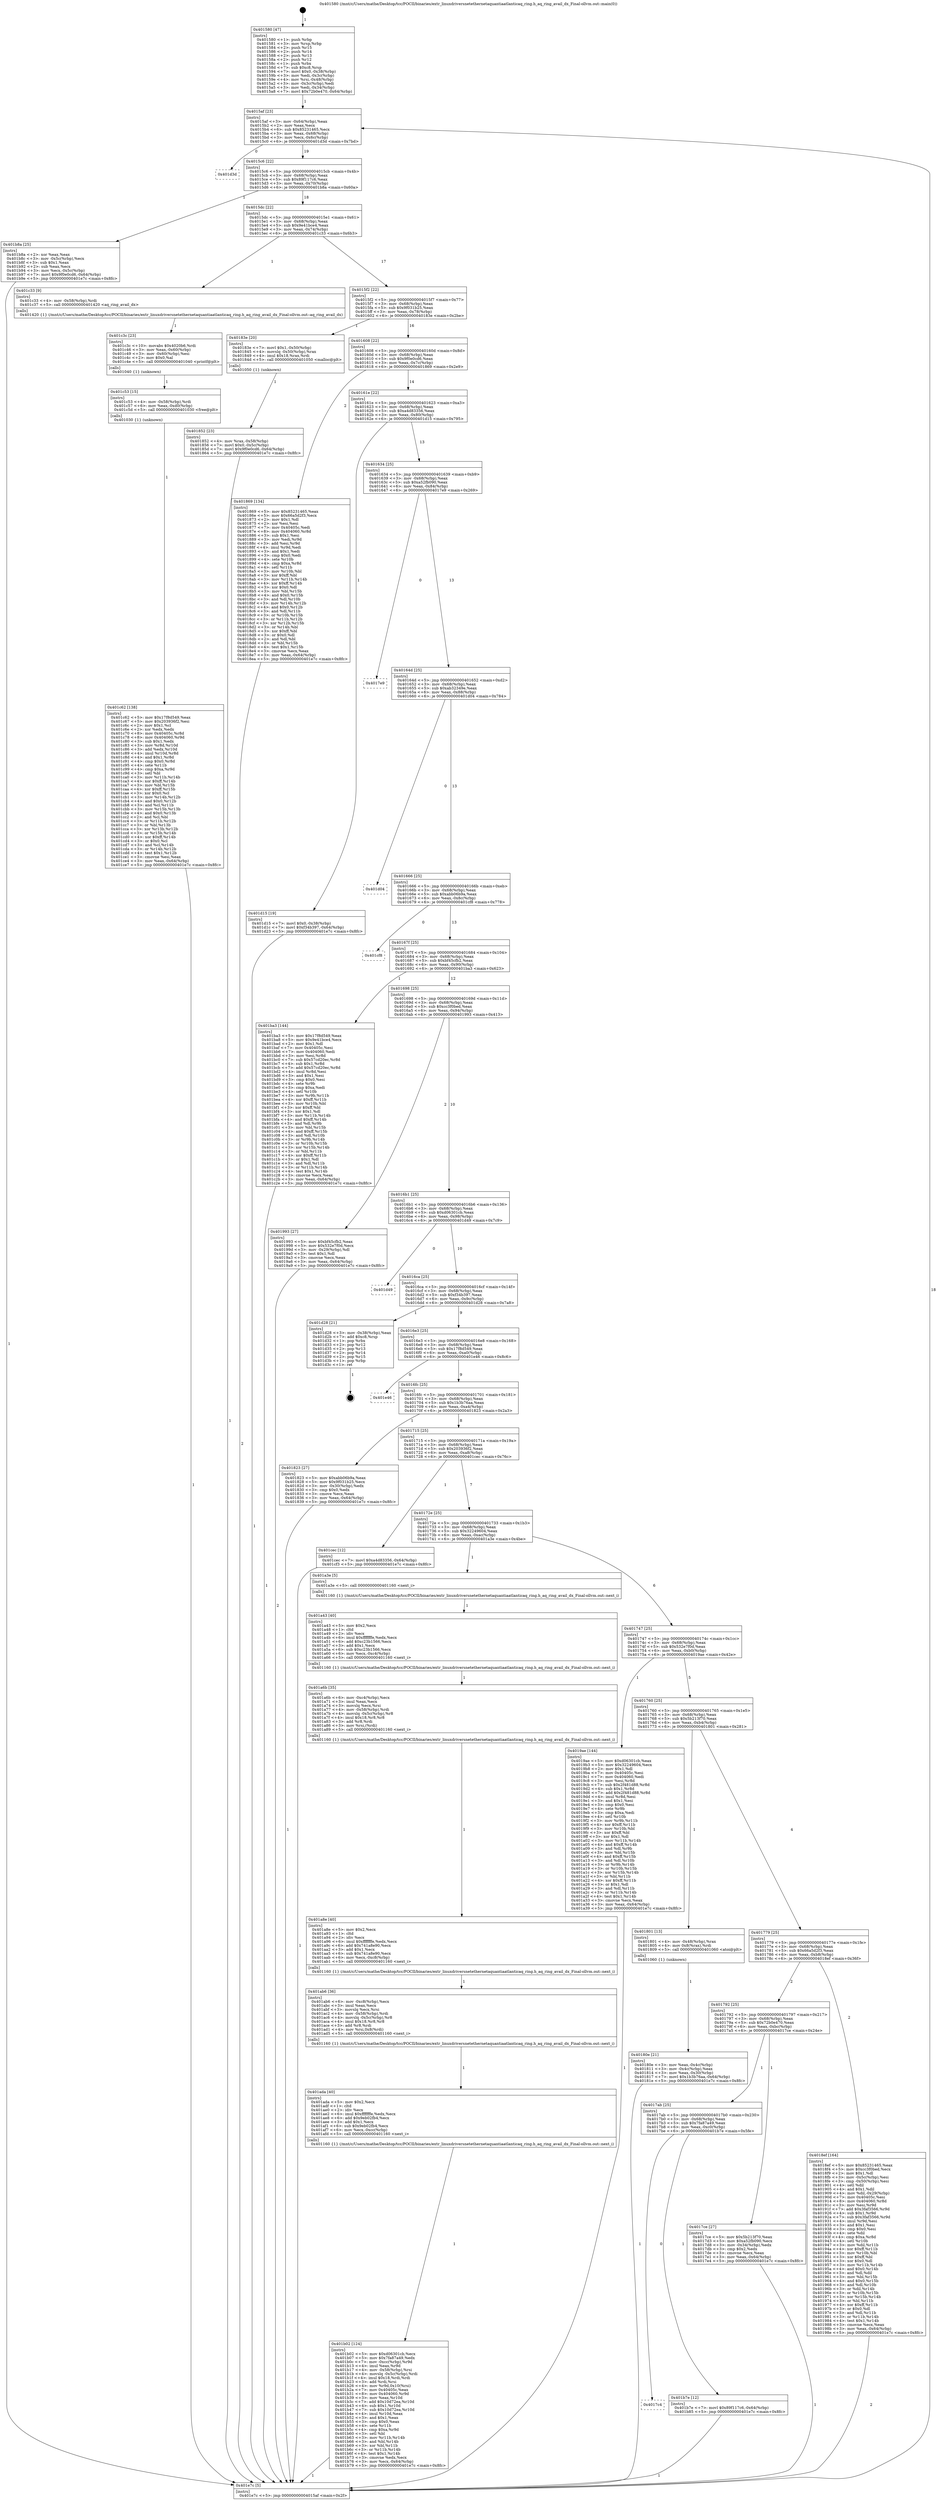 digraph "0x401580" {
  label = "0x401580 (/mnt/c/Users/mathe/Desktop/tcc/POCII/binaries/extr_linuxdriversnetethernetaquantiaatlanticaq_ring.h_aq_ring_avail_dx_Final-ollvm.out::main(0))"
  labelloc = "t"
  node[shape=record]

  Entry [label="",width=0.3,height=0.3,shape=circle,fillcolor=black,style=filled]
  "0x4015af" [label="{
     0x4015af [23]\l
     | [instrs]\l
     &nbsp;&nbsp;0x4015af \<+3\>: mov -0x64(%rbp),%eax\l
     &nbsp;&nbsp;0x4015b2 \<+2\>: mov %eax,%ecx\l
     &nbsp;&nbsp;0x4015b4 \<+6\>: sub $0x85231465,%ecx\l
     &nbsp;&nbsp;0x4015ba \<+3\>: mov %eax,-0x68(%rbp)\l
     &nbsp;&nbsp;0x4015bd \<+3\>: mov %ecx,-0x6c(%rbp)\l
     &nbsp;&nbsp;0x4015c0 \<+6\>: je 0000000000401d3d \<main+0x7bd\>\l
  }"]
  "0x401d3d" [label="{
     0x401d3d\l
  }", style=dashed]
  "0x4015c6" [label="{
     0x4015c6 [22]\l
     | [instrs]\l
     &nbsp;&nbsp;0x4015c6 \<+5\>: jmp 00000000004015cb \<main+0x4b\>\l
     &nbsp;&nbsp;0x4015cb \<+3\>: mov -0x68(%rbp),%eax\l
     &nbsp;&nbsp;0x4015ce \<+5\>: sub $0x89f117c6,%eax\l
     &nbsp;&nbsp;0x4015d3 \<+3\>: mov %eax,-0x70(%rbp)\l
     &nbsp;&nbsp;0x4015d6 \<+6\>: je 0000000000401b8a \<main+0x60a\>\l
  }"]
  Exit [label="",width=0.3,height=0.3,shape=circle,fillcolor=black,style=filled,peripheries=2]
  "0x401b8a" [label="{
     0x401b8a [25]\l
     | [instrs]\l
     &nbsp;&nbsp;0x401b8a \<+2\>: xor %eax,%eax\l
     &nbsp;&nbsp;0x401b8c \<+3\>: mov -0x5c(%rbp),%ecx\l
     &nbsp;&nbsp;0x401b8f \<+3\>: sub $0x1,%eax\l
     &nbsp;&nbsp;0x401b92 \<+2\>: sub %eax,%ecx\l
     &nbsp;&nbsp;0x401b94 \<+3\>: mov %ecx,-0x5c(%rbp)\l
     &nbsp;&nbsp;0x401b97 \<+7\>: movl $0x9f0e0cd6,-0x64(%rbp)\l
     &nbsp;&nbsp;0x401b9e \<+5\>: jmp 0000000000401e7c \<main+0x8fc\>\l
  }"]
  "0x4015dc" [label="{
     0x4015dc [22]\l
     | [instrs]\l
     &nbsp;&nbsp;0x4015dc \<+5\>: jmp 00000000004015e1 \<main+0x61\>\l
     &nbsp;&nbsp;0x4015e1 \<+3\>: mov -0x68(%rbp),%eax\l
     &nbsp;&nbsp;0x4015e4 \<+5\>: sub $0x9e41bce4,%eax\l
     &nbsp;&nbsp;0x4015e9 \<+3\>: mov %eax,-0x74(%rbp)\l
     &nbsp;&nbsp;0x4015ec \<+6\>: je 0000000000401c33 \<main+0x6b3\>\l
  }"]
  "0x401c62" [label="{
     0x401c62 [138]\l
     | [instrs]\l
     &nbsp;&nbsp;0x401c62 \<+5\>: mov $0x17f8d549,%eax\l
     &nbsp;&nbsp;0x401c67 \<+5\>: mov $0x203936f2,%esi\l
     &nbsp;&nbsp;0x401c6c \<+2\>: mov $0x1,%cl\l
     &nbsp;&nbsp;0x401c6e \<+2\>: xor %edx,%edx\l
     &nbsp;&nbsp;0x401c70 \<+8\>: mov 0x40405c,%r8d\l
     &nbsp;&nbsp;0x401c78 \<+8\>: mov 0x404060,%r9d\l
     &nbsp;&nbsp;0x401c80 \<+3\>: sub $0x1,%edx\l
     &nbsp;&nbsp;0x401c83 \<+3\>: mov %r8d,%r10d\l
     &nbsp;&nbsp;0x401c86 \<+3\>: add %edx,%r10d\l
     &nbsp;&nbsp;0x401c89 \<+4\>: imul %r10d,%r8d\l
     &nbsp;&nbsp;0x401c8d \<+4\>: and $0x1,%r8d\l
     &nbsp;&nbsp;0x401c91 \<+4\>: cmp $0x0,%r8d\l
     &nbsp;&nbsp;0x401c95 \<+4\>: sete %r11b\l
     &nbsp;&nbsp;0x401c99 \<+4\>: cmp $0xa,%r9d\l
     &nbsp;&nbsp;0x401c9d \<+3\>: setl %bl\l
     &nbsp;&nbsp;0x401ca0 \<+3\>: mov %r11b,%r14b\l
     &nbsp;&nbsp;0x401ca3 \<+4\>: xor $0xff,%r14b\l
     &nbsp;&nbsp;0x401ca7 \<+3\>: mov %bl,%r15b\l
     &nbsp;&nbsp;0x401caa \<+4\>: xor $0xff,%r15b\l
     &nbsp;&nbsp;0x401cae \<+3\>: xor $0x0,%cl\l
     &nbsp;&nbsp;0x401cb1 \<+3\>: mov %r14b,%r12b\l
     &nbsp;&nbsp;0x401cb4 \<+4\>: and $0x0,%r12b\l
     &nbsp;&nbsp;0x401cb8 \<+3\>: and %cl,%r11b\l
     &nbsp;&nbsp;0x401cbb \<+3\>: mov %r15b,%r13b\l
     &nbsp;&nbsp;0x401cbe \<+4\>: and $0x0,%r13b\l
     &nbsp;&nbsp;0x401cc2 \<+2\>: and %cl,%bl\l
     &nbsp;&nbsp;0x401cc4 \<+3\>: or %r11b,%r12b\l
     &nbsp;&nbsp;0x401cc7 \<+3\>: or %bl,%r13b\l
     &nbsp;&nbsp;0x401cca \<+3\>: xor %r13b,%r12b\l
     &nbsp;&nbsp;0x401ccd \<+3\>: or %r15b,%r14b\l
     &nbsp;&nbsp;0x401cd0 \<+4\>: xor $0xff,%r14b\l
     &nbsp;&nbsp;0x401cd4 \<+3\>: or $0x0,%cl\l
     &nbsp;&nbsp;0x401cd7 \<+3\>: and %cl,%r14b\l
     &nbsp;&nbsp;0x401cda \<+3\>: or %r14b,%r12b\l
     &nbsp;&nbsp;0x401cdd \<+4\>: test $0x1,%r12b\l
     &nbsp;&nbsp;0x401ce1 \<+3\>: cmovne %esi,%eax\l
     &nbsp;&nbsp;0x401ce4 \<+3\>: mov %eax,-0x64(%rbp)\l
     &nbsp;&nbsp;0x401ce7 \<+5\>: jmp 0000000000401e7c \<main+0x8fc\>\l
  }"]
  "0x401c33" [label="{
     0x401c33 [9]\l
     | [instrs]\l
     &nbsp;&nbsp;0x401c33 \<+4\>: mov -0x58(%rbp),%rdi\l
     &nbsp;&nbsp;0x401c37 \<+5\>: call 0000000000401420 \<aq_ring_avail_dx\>\l
     | [calls]\l
     &nbsp;&nbsp;0x401420 \{1\} (/mnt/c/Users/mathe/Desktop/tcc/POCII/binaries/extr_linuxdriversnetethernetaquantiaatlanticaq_ring.h_aq_ring_avail_dx_Final-ollvm.out::aq_ring_avail_dx)\l
  }"]
  "0x4015f2" [label="{
     0x4015f2 [22]\l
     | [instrs]\l
     &nbsp;&nbsp;0x4015f2 \<+5\>: jmp 00000000004015f7 \<main+0x77\>\l
     &nbsp;&nbsp;0x4015f7 \<+3\>: mov -0x68(%rbp),%eax\l
     &nbsp;&nbsp;0x4015fa \<+5\>: sub $0x9f031b25,%eax\l
     &nbsp;&nbsp;0x4015ff \<+3\>: mov %eax,-0x78(%rbp)\l
     &nbsp;&nbsp;0x401602 \<+6\>: je 000000000040183e \<main+0x2be\>\l
  }"]
  "0x401c53" [label="{
     0x401c53 [15]\l
     | [instrs]\l
     &nbsp;&nbsp;0x401c53 \<+4\>: mov -0x58(%rbp),%rdi\l
     &nbsp;&nbsp;0x401c57 \<+6\>: mov %eax,-0xd0(%rbp)\l
     &nbsp;&nbsp;0x401c5d \<+5\>: call 0000000000401030 \<free@plt\>\l
     | [calls]\l
     &nbsp;&nbsp;0x401030 \{1\} (unknown)\l
  }"]
  "0x40183e" [label="{
     0x40183e [20]\l
     | [instrs]\l
     &nbsp;&nbsp;0x40183e \<+7\>: movl $0x1,-0x50(%rbp)\l
     &nbsp;&nbsp;0x401845 \<+4\>: movslq -0x50(%rbp),%rax\l
     &nbsp;&nbsp;0x401849 \<+4\>: imul $0x18,%rax,%rdi\l
     &nbsp;&nbsp;0x40184d \<+5\>: call 0000000000401050 \<malloc@plt\>\l
     | [calls]\l
     &nbsp;&nbsp;0x401050 \{1\} (unknown)\l
  }"]
  "0x401608" [label="{
     0x401608 [22]\l
     | [instrs]\l
     &nbsp;&nbsp;0x401608 \<+5\>: jmp 000000000040160d \<main+0x8d\>\l
     &nbsp;&nbsp;0x40160d \<+3\>: mov -0x68(%rbp),%eax\l
     &nbsp;&nbsp;0x401610 \<+5\>: sub $0x9f0e0cd6,%eax\l
     &nbsp;&nbsp;0x401615 \<+3\>: mov %eax,-0x7c(%rbp)\l
     &nbsp;&nbsp;0x401618 \<+6\>: je 0000000000401869 \<main+0x2e9\>\l
  }"]
  "0x401c3c" [label="{
     0x401c3c [23]\l
     | [instrs]\l
     &nbsp;&nbsp;0x401c3c \<+10\>: movabs $0x4020b6,%rdi\l
     &nbsp;&nbsp;0x401c46 \<+3\>: mov %eax,-0x60(%rbp)\l
     &nbsp;&nbsp;0x401c49 \<+3\>: mov -0x60(%rbp),%esi\l
     &nbsp;&nbsp;0x401c4c \<+2\>: mov $0x0,%al\l
     &nbsp;&nbsp;0x401c4e \<+5\>: call 0000000000401040 \<printf@plt\>\l
     | [calls]\l
     &nbsp;&nbsp;0x401040 \{1\} (unknown)\l
  }"]
  "0x401869" [label="{
     0x401869 [134]\l
     | [instrs]\l
     &nbsp;&nbsp;0x401869 \<+5\>: mov $0x85231465,%eax\l
     &nbsp;&nbsp;0x40186e \<+5\>: mov $0x66a5d2f3,%ecx\l
     &nbsp;&nbsp;0x401873 \<+2\>: mov $0x1,%dl\l
     &nbsp;&nbsp;0x401875 \<+2\>: xor %esi,%esi\l
     &nbsp;&nbsp;0x401877 \<+7\>: mov 0x40405c,%edi\l
     &nbsp;&nbsp;0x40187e \<+8\>: mov 0x404060,%r8d\l
     &nbsp;&nbsp;0x401886 \<+3\>: sub $0x1,%esi\l
     &nbsp;&nbsp;0x401889 \<+3\>: mov %edi,%r9d\l
     &nbsp;&nbsp;0x40188c \<+3\>: add %esi,%r9d\l
     &nbsp;&nbsp;0x40188f \<+4\>: imul %r9d,%edi\l
     &nbsp;&nbsp;0x401893 \<+3\>: and $0x1,%edi\l
     &nbsp;&nbsp;0x401896 \<+3\>: cmp $0x0,%edi\l
     &nbsp;&nbsp;0x401899 \<+4\>: sete %r10b\l
     &nbsp;&nbsp;0x40189d \<+4\>: cmp $0xa,%r8d\l
     &nbsp;&nbsp;0x4018a1 \<+4\>: setl %r11b\l
     &nbsp;&nbsp;0x4018a5 \<+3\>: mov %r10b,%bl\l
     &nbsp;&nbsp;0x4018a8 \<+3\>: xor $0xff,%bl\l
     &nbsp;&nbsp;0x4018ab \<+3\>: mov %r11b,%r14b\l
     &nbsp;&nbsp;0x4018ae \<+4\>: xor $0xff,%r14b\l
     &nbsp;&nbsp;0x4018b2 \<+3\>: xor $0x0,%dl\l
     &nbsp;&nbsp;0x4018b5 \<+3\>: mov %bl,%r15b\l
     &nbsp;&nbsp;0x4018b8 \<+4\>: and $0x0,%r15b\l
     &nbsp;&nbsp;0x4018bc \<+3\>: and %dl,%r10b\l
     &nbsp;&nbsp;0x4018bf \<+3\>: mov %r14b,%r12b\l
     &nbsp;&nbsp;0x4018c2 \<+4\>: and $0x0,%r12b\l
     &nbsp;&nbsp;0x4018c6 \<+3\>: and %dl,%r11b\l
     &nbsp;&nbsp;0x4018c9 \<+3\>: or %r10b,%r15b\l
     &nbsp;&nbsp;0x4018cc \<+3\>: or %r11b,%r12b\l
     &nbsp;&nbsp;0x4018cf \<+3\>: xor %r12b,%r15b\l
     &nbsp;&nbsp;0x4018d2 \<+3\>: or %r14b,%bl\l
     &nbsp;&nbsp;0x4018d5 \<+3\>: xor $0xff,%bl\l
     &nbsp;&nbsp;0x4018d8 \<+3\>: or $0x0,%dl\l
     &nbsp;&nbsp;0x4018db \<+2\>: and %dl,%bl\l
     &nbsp;&nbsp;0x4018dd \<+3\>: or %bl,%r15b\l
     &nbsp;&nbsp;0x4018e0 \<+4\>: test $0x1,%r15b\l
     &nbsp;&nbsp;0x4018e4 \<+3\>: cmovne %ecx,%eax\l
     &nbsp;&nbsp;0x4018e7 \<+3\>: mov %eax,-0x64(%rbp)\l
     &nbsp;&nbsp;0x4018ea \<+5\>: jmp 0000000000401e7c \<main+0x8fc\>\l
  }"]
  "0x40161e" [label="{
     0x40161e [22]\l
     | [instrs]\l
     &nbsp;&nbsp;0x40161e \<+5\>: jmp 0000000000401623 \<main+0xa3\>\l
     &nbsp;&nbsp;0x401623 \<+3\>: mov -0x68(%rbp),%eax\l
     &nbsp;&nbsp;0x401626 \<+5\>: sub $0xa4d83356,%eax\l
     &nbsp;&nbsp;0x40162b \<+3\>: mov %eax,-0x80(%rbp)\l
     &nbsp;&nbsp;0x40162e \<+6\>: je 0000000000401d15 \<main+0x795\>\l
  }"]
  "0x4017c4" [label="{
     0x4017c4\l
  }", style=dashed]
  "0x401d15" [label="{
     0x401d15 [19]\l
     | [instrs]\l
     &nbsp;&nbsp;0x401d15 \<+7\>: movl $0x0,-0x38(%rbp)\l
     &nbsp;&nbsp;0x401d1c \<+7\>: movl $0xf34b397,-0x64(%rbp)\l
     &nbsp;&nbsp;0x401d23 \<+5\>: jmp 0000000000401e7c \<main+0x8fc\>\l
  }"]
  "0x401634" [label="{
     0x401634 [25]\l
     | [instrs]\l
     &nbsp;&nbsp;0x401634 \<+5\>: jmp 0000000000401639 \<main+0xb9\>\l
     &nbsp;&nbsp;0x401639 \<+3\>: mov -0x68(%rbp),%eax\l
     &nbsp;&nbsp;0x40163c \<+5\>: sub $0xa52fb090,%eax\l
     &nbsp;&nbsp;0x401641 \<+6\>: mov %eax,-0x84(%rbp)\l
     &nbsp;&nbsp;0x401647 \<+6\>: je 00000000004017e9 \<main+0x269\>\l
  }"]
  "0x401b7e" [label="{
     0x401b7e [12]\l
     | [instrs]\l
     &nbsp;&nbsp;0x401b7e \<+7\>: movl $0x89f117c6,-0x64(%rbp)\l
     &nbsp;&nbsp;0x401b85 \<+5\>: jmp 0000000000401e7c \<main+0x8fc\>\l
  }"]
  "0x4017e9" [label="{
     0x4017e9\l
  }", style=dashed]
  "0x40164d" [label="{
     0x40164d [25]\l
     | [instrs]\l
     &nbsp;&nbsp;0x40164d \<+5\>: jmp 0000000000401652 \<main+0xd2\>\l
     &nbsp;&nbsp;0x401652 \<+3\>: mov -0x68(%rbp),%eax\l
     &nbsp;&nbsp;0x401655 \<+5\>: sub $0xab32349e,%eax\l
     &nbsp;&nbsp;0x40165a \<+6\>: mov %eax,-0x88(%rbp)\l
     &nbsp;&nbsp;0x401660 \<+6\>: je 0000000000401d04 \<main+0x784\>\l
  }"]
  "0x401b02" [label="{
     0x401b02 [124]\l
     | [instrs]\l
     &nbsp;&nbsp;0x401b02 \<+5\>: mov $0xd06301cb,%ecx\l
     &nbsp;&nbsp;0x401b07 \<+5\>: mov $0x7fa87a49,%edx\l
     &nbsp;&nbsp;0x401b0c \<+7\>: mov -0xcc(%rbp),%r9d\l
     &nbsp;&nbsp;0x401b13 \<+4\>: imul %eax,%r9d\l
     &nbsp;&nbsp;0x401b17 \<+4\>: mov -0x58(%rbp),%rsi\l
     &nbsp;&nbsp;0x401b1b \<+4\>: movslq -0x5c(%rbp),%rdi\l
     &nbsp;&nbsp;0x401b1f \<+4\>: imul $0x18,%rdi,%rdi\l
     &nbsp;&nbsp;0x401b23 \<+3\>: add %rdi,%rsi\l
     &nbsp;&nbsp;0x401b26 \<+4\>: mov %r9d,0x10(%rsi)\l
     &nbsp;&nbsp;0x401b2a \<+7\>: mov 0x40405c,%eax\l
     &nbsp;&nbsp;0x401b31 \<+8\>: mov 0x404060,%r9d\l
     &nbsp;&nbsp;0x401b39 \<+3\>: mov %eax,%r10d\l
     &nbsp;&nbsp;0x401b3c \<+7\>: add $0x10d72ea,%r10d\l
     &nbsp;&nbsp;0x401b43 \<+4\>: sub $0x1,%r10d\l
     &nbsp;&nbsp;0x401b47 \<+7\>: sub $0x10d72ea,%r10d\l
     &nbsp;&nbsp;0x401b4e \<+4\>: imul %r10d,%eax\l
     &nbsp;&nbsp;0x401b52 \<+3\>: and $0x1,%eax\l
     &nbsp;&nbsp;0x401b55 \<+3\>: cmp $0x0,%eax\l
     &nbsp;&nbsp;0x401b58 \<+4\>: sete %r11b\l
     &nbsp;&nbsp;0x401b5c \<+4\>: cmp $0xa,%r9d\l
     &nbsp;&nbsp;0x401b60 \<+3\>: setl %bl\l
     &nbsp;&nbsp;0x401b63 \<+3\>: mov %r11b,%r14b\l
     &nbsp;&nbsp;0x401b66 \<+3\>: and %bl,%r14b\l
     &nbsp;&nbsp;0x401b69 \<+3\>: xor %bl,%r11b\l
     &nbsp;&nbsp;0x401b6c \<+3\>: or %r11b,%r14b\l
     &nbsp;&nbsp;0x401b6f \<+4\>: test $0x1,%r14b\l
     &nbsp;&nbsp;0x401b73 \<+3\>: cmovne %edx,%ecx\l
     &nbsp;&nbsp;0x401b76 \<+3\>: mov %ecx,-0x64(%rbp)\l
     &nbsp;&nbsp;0x401b79 \<+5\>: jmp 0000000000401e7c \<main+0x8fc\>\l
  }"]
  "0x401d04" [label="{
     0x401d04\l
  }", style=dashed]
  "0x401666" [label="{
     0x401666 [25]\l
     | [instrs]\l
     &nbsp;&nbsp;0x401666 \<+5\>: jmp 000000000040166b \<main+0xeb\>\l
     &nbsp;&nbsp;0x40166b \<+3\>: mov -0x68(%rbp),%eax\l
     &nbsp;&nbsp;0x40166e \<+5\>: sub $0xabb06b9a,%eax\l
     &nbsp;&nbsp;0x401673 \<+6\>: mov %eax,-0x8c(%rbp)\l
     &nbsp;&nbsp;0x401679 \<+6\>: je 0000000000401cf8 \<main+0x778\>\l
  }"]
  "0x401ada" [label="{
     0x401ada [40]\l
     | [instrs]\l
     &nbsp;&nbsp;0x401ada \<+5\>: mov $0x2,%ecx\l
     &nbsp;&nbsp;0x401adf \<+1\>: cltd\l
     &nbsp;&nbsp;0x401ae0 \<+2\>: idiv %ecx\l
     &nbsp;&nbsp;0x401ae2 \<+6\>: imul $0xfffffffe,%edx,%ecx\l
     &nbsp;&nbsp;0x401ae8 \<+6\>: add $0x9eb02fb4,%ecx\l
     &nbsp;&nbsp;0x401aee \<+3\>: add $0x1,%ecx\l
     &nbsp;&nbsp;0x401af1 \<+6\>: sub $0x9eb02fb4,%ecx\l
     &nbsp;&nbsp;0x401af7 \<+6\>: mov %ecx,-0xcc(%rbp)\l
     &nbsp;&nbsp;0x401afd \<+5\>: call 0000000000401160 \<next_i\>\l
     | [calls]\l
     &nbsp;&nbsp;0x401160 \{1\} (/mnt/c/Users/mathe/Desktop/tcc/POCII/binaries/extr_linuxdriversnetethernetaquantiaatlanticaq_ring.h_aq_ring_avail_dx_Final-ollvm.out::next_i)\l
  }"]
  "0x401cf8" [label="{
     0x401cf8\l
  }", style=dashed]
  "0x40167f" [label="{
     0x40167f [25]\l
     | [instrs]\l
     &nbsp;&nbsp;0x40167f \<+5\>: jmp 0000000000401684 \<main+0x104\>\l
     &nbsp;&nbsp;0x401684 \<+3\>: mov -0x68(%rbp),%eax\l
     &nbsp;&nbsp;0x401687 \<+5\>: sub $0xbf45cfb2,%eax\l
     &nbsp;&nbsp;0x40168c \<+6\>: mov %eax,-0x90(%rbp)\l
     &nbsp;&nbsp;0x401692 \<+6\>: je 0000000000401ba3 \<main+0x623\>\l
  }"]
  "0x401ab6" [label="{
     0x401ab6 [36]\l
     | [instrs]\l
     &nbsp;&nbsp;0x401ab6 \<+6\>: mov -0xc8(%rbp),%ecx\l
     &nbsp;&nbsp;0x401abc \<+3\>: imul %eax,%ecx\l
     &nbsp;&nbsp;0x401abf \<+3\>: movslq %ecx,%rsi\l
     &nbsp;&nbsp;0x401ac2 \<+4\>: mov -0x58(%rbp),%rdi\l
     &nbsp;&nbsp;0x401ac6 \<+4\>: movslq -0x5c(%rbp),%r8\l
     &nbsp;&nbsp;0x401aca \<+4\>: imul $0x18,%r8,%r8\l
     &nbsp;&nbsp;0x401ace \<+3\>: add %r8,%rdi\l
     &nbsp;&nbsp;0x401ad1 \<+4\>: mov %rsi,0x8(%rdi)\l
     &nbsp;&nbsp;0x401ad5 \<+5\>: call 0000000000401160 \<next_i\>\l
     | [calls]\l
     &nbsp;&nbsp;0x401160 \{1\} (/mnt/c/Users/mathe/Desktop/tcc/POCII/binaries/extr_linuxdriversnetethernetaquantiaatlanticaq_ring.h_aq_ring_avail_dx_Final-ollvm.out::next_i)\l
  }"]
  "0x401ba3" [label="{
     0x401ba3 [144]\l
     | [instrs]\l
     &nbsp;&nbsp;0x401ba3 \<+5\>: mov $0x17f8d549,%eax\l
     &nbsp;&nbsp;0x401ba8 \<+5\>: mov $0x9e41bce4,%ecx\l
     &nbsp;&nbsp;0x401bad \<+2\>: mov $0x1,%dl\l
     &nbsp;&nbsp;0x401baf \<+7\>: mov 0x40405c,%esi\l
     &nbsp;&nbsp;0x401bb6 \<+7\>: mov 0x404060,%edi\l
     &nbsp;&nbsp;0x401bbd \<+3\>: mov %esi,%r8d\l
     &nbsp;&nbsp;0x401bc0 \<+7\>: sub $0x57cd20ec,%r8d\l
     &nbsp;&nbsp;0x401bc7 \<+4\>: sub $0x1,%r8d\l
     &nbsp;&nbsp;0x401bcb \<+7\>: add $0x57cd20ec,%r8d\l
     &nbsp;&nbsp;0x401bd2 \<+4\>: imul %r8d,%esi\l
     &nbsp;&nbsp;0x401bd6 \<+3\>: and $0x1,%esi\l
     &nbsp;&nbsp;0x401bd9 \<+3\>: cmp $0x0,%esi\l
     &nbsp;&nbsp;0x401bdc \<+4\>: sete %r9b\l
     &nbsp;&nbsp;0x401be0 \<+3\>: cmp $0xa,%edi\l
     &nbsp;&nbsp;0x401be3 \<+4\>: setl %r10b\l
     &nbsp;&nbsp;0x401be7 \<+3\>: mov %r9b,%r11b\l
     &nbsp;&nbsp;0x401bea \<+4\>: xor $0xff,%r11b\l
     &nbsp;&nbsp;0x401bee \<+3\>: mov %r10b,%bl\l
     &nbsp;&nbsp;0x401bf1 \<+3\>: xor $0xff,%bl\l
     &nbsp;&nbsp;0x401bf4 \<+3\>: xor $0x1,%dl\l
     &nbsp;&nbsp;0x401bf7 \<+3\>: mov %r11b,%r14b\l
     &nbsp;&nbsp;0x401bfa \<+4\>: and $0xff,%r14b\l
     &nbsp;&nbsp;0x401bfe \<+3\>: and %dl,%r9b\l
     &nbsp;&nbsp;0x401c01 \<+3\>: mov %bl,%r15b\l
     &nbsp;&nbsp;0x401c04 \<+4\>: and $0xff,%r15b\l
     &nbsp;&nbsp;0x401c08 \<+3\>: and %dl,%r10b\l
     &nbsp;&nbsp;0x401c0b \<+3\>: or %r9b,%r14b\l
     &nbsp;&nbsp;0x401c0e \<+3\>: or %r10b,%r15b\l
     &nbsp;&nbsp;0x401c11 \<+3\>: xor %r15b,%r14b\l
     &nbsp;&nbsp;0x401c14 \<+3\>: or %bl,%r11b\l
     &nbsp;&nbsp;0x401c17 \<+4\>: xor $0xff,%r11b\l
     &nbsp;&nbsp;0x401c1b \<+3\>: or $0x1,%dl\l
     &nbsp;&nbsp;0x401c1e \<+3\>: and %dl,%r11b\l
     &nbsp;&nbsp;0x401c21 \<+3\>: or %r11b,%r14b\l
     &nbsp;&nbsp;0x401c24 \<+4\>: test $0x1,%r14b\l
     &nbsp;&nbsp;0x401c28 \<+3\>: cmovne %ecx,%eax\l
     &nbsp;&nbsp;0x401c2b \<+3\>: mov %eax,-0x64(%rbp)\l
     &nbsp;&nbsp;0x401c2e \<+5\>: jmp 0000000000401e7c \<main+0x8fc\>\l
  }"]
  "0x401698" [label="{
     0x401698 [25]\l
     | [instrs]\l
     &nbsp;&nbsp;0x401698 \<+5\>: jmp 000000000040169d \<main+0x11d\>\l
     &nbsp;&nbsp;0x40169d \<+3\>: mov -0x68(%rbp),%eax\l
     &nbsp;&nbsp;0x4016a0 \<+5\>: sub $0xcc3f0bed,%eax\l
     &nbsp;&nbsp;0x4016a5 \<+6\>: mov %eax,-0x94(%rbp)\l
     &nbsp;&nbsp;0x4016ab \<+6\>: je 0000000000401993 \<main+0x413\>\l
  }"]
  "0x401a8e" [label="{
     0x401a8e [40]\l
     | [instrs]\l
     &nbsp;&nbsp;0x401a8e \<+5\>: mov $0x2,%ecx\l
     &nbsp;&nbsp;0x401a93 \<+1\>: cltd\l
     &nbsp;&nbsp;0x401a94 \<+2\>: idiv %ecx\l
     &nbsp;&nbsp;0x401a96 \<+6\>: imul $0xfffffffe,%edx,%ecx\l
     &nbsp;&nbsp;0x401a9c \<+6\>: add $0x741a8e90,%ecx\l
     &nbsp;&nbsp;0x401aa2 \<+3\>: add $0x1,%ecx\l
     &nbsp;&nbsp;0x401aa5 \<+6\>: sub $0x741a8e90,%ecx\l
     &nbsp;&nbsp;0x401aab \<+6\>: mov %ecx,-0xc8(%rbp)\l
     &nbsp;&nbsp;0x401ab1 \<+5\>: call 0000000000401160 \<next_i\>\l
     | [calls]\l
     &nbsp;&nbsp;0x401160 \{1\} (/mnt/c/Users/mathe/Desktop/tcc/POCII/binaries/extr_linuxdriversnetethernetaquantiaatlanticaq_ring.h_aq_ring_avail_dx_Final-ollvm.out::next_i)\l
  }"]
  "0x401993" [label="{
     0x401993 [27]\l
     | [instrs]\l
     &nbsp;&nbsp;0x401993 \<+5\>: mov $0xbf45cfb2,%eax\l
     &nbsp;&nbsp;0x401998 \<+5\>: mov $0x532e7f0d,%ecx\l
     &nbsp;&nbsp;0x40199d \<+3\>: mov -0x29(%rbp),%dl\l
     &nbsp;&nbsp;0x4019a0 \<+3\>: test $0x1,%dl\l
     &nbsp;&nbsp;0x4019a3 \<+3\>: cmovne %ecx,%eax\l
     &nbsp;&nbsp;0x4019a6 \<+3\>: mov %eax,-0x64(%rbp)\l
     &nbsp;&nbsp;0x4019a9 \<+5\>: jmp 0000000000401e7c \<main+0x8fc\>\l
  }"]
  "0x4016b1" [label="{
     0x4016b1 [25]\l
     | [instrs]\l
     &nbsp;&nbsp;0x4016b1 \<+5\>: jmp 00000000004016b6 \<main+0x136\>\l
     &nbsp;&nbsp;0x4016b6 \<+3\>: mov -0x68(%rbp),%eax\l
     &nbsp;&nbsp;0x4016b9 \<+5\>: sub $0xd06301cb,%eax\l
     &nbsp;&nbsp;0x4016be \<+6\>: mov %eax,-0x98(%rbp)\l
     &nbsp;&nbsp;0x4016c4 \<+6\>: je 0000000000401d49 \<main+0x7c9\>\l
  }"]
  "0x401a6b" [label="{
     0x401a6b [35]\l
     | [instrs]\l
     &nbsp;&nbsp;0x401a6b \<+6\>: mov -0xc4(%rbp),%ecx\l
     &nbsp;&nbsp;0x401a71 \<+3\>: imul %eax,%ecx\l
     &nbsp;&nbsp;0x401a74 \<+3\>: movslq %ecx,%rsi\l
     &nbsp;&nbsp;0x401a77 \<+4\>: mov -0x58(%rbp),%rdi\l
     &nbsp;&nbsp;0x401a7b \<+4\>: movslq -0x5c(%rbp),%r8\l
     &nbsp;&nbsp;0x401a7f \<+4\>: imul $0x18,%r8,%r8\l
     &nbsp;&nbsp;0x401a83 \<+3\>: add %r8,%rdi\l
     &nbsp;&nbsp;0x401a86 \<+3\>: mov %rsi,(%rdi)\l
     &nbsp;&nbsp;0x401a89 \<+5\>: call 0000000000401160 \<next_i\>\l
     | [calls]\l
     &nbsp;&nbsp;0x401160 \{1\} (/mnt/c/Users/mathe/Desktop/tcc/POCII/binaries/extr_linuxdriversnetethernetaquantiaatlanticaq_ring.h_aq_ring_avail_dx_Final-ollvm.out::next_i)\l
  }"]
  "0x401d49" [label="{
     0x401d49\l
  }", style=dashed]
  "0x4016ca" [label="{
     0x4016ca [25]\l
     | [instrs]\l
     &nbsp;&nbsp;0x4016ca \<+5\>: jmp 00000000004016cf \<main+0x14f\>\l
     &nbsp;&nbsp;0x4016cf \<+3\>: mov -0x68(%rbp),%eax\l
     &nbsp;&nbsp;0x4016d2 \<+5\>: sub $0xf34b397,%eax\l
     &nbsp;&nbsp;0x4016d7 \<+6\>: mov %eax,-0x9c(%rbp)\l
     &nbsp;&nbsp;0x4016dd \<+6\>: je 0000000000401d28 \<main+0x7a8\>\l
  }"]
  "0x401a43" [label="{
     0x401a43 [40]\l
     | [instrs]\l
     &nbsp;&nbsp;0x401a43 \<+5\>: mov $0x2,%ecx\l
     &nbsp;&nbsp;0x401a48 \<+1\>: cltd\l
     &nbsp;&nbsp;0x401a49 \<+2\>: idiv %ecx\l
     &nbsp;&nbsp;0x401a4b \<+6\>: imul $0xfffffffe,%edx,%ecx\l
     &nbsp;&nbsp;0x401a51 \<+6\>: add $0xc23b1566,%ecx\l
     &nbsp;&nbsp;0x401a57 \<+3\>: add $0x1,%ecx\l
     &nbsp;&nbsp;0x401a5a \<+6\>: sub $0xc23b1566,%ecx\l
     &nbsp;&nbsp;0x401a60 \<+6\>: mov %ecx,-0xc4(%rbp)\l
     &nbsp;&nbsp;0x401a66 \<+5\>: call 0000000000401160 \<next_i\>\l
     | [calls]\l
     &nbsp;&nbsp;0x401160 \{1\} (/mnt/c/Users/mathe/Desktop/tcc/POCII/binaries/extr_linuxdriversnetethernetaquantiaatlanticaq_ring.h_aq_ring_avail_dx_Final-ollvm.out::next_i)\l
  }"]
  "0x401d28" [label="{
     0x401d28 [21]\l
     | [instrs]\l
     &nbsp;&nbsp;0x401d28 \<+3\>: mov -0x38(%rbp),%eax\l
     &nbsp;&nbsp;0x401d2b \<+7\>: add $0xc8,%rsp\l
     &nbsp;&nbsp;0x401d32 \<+1\>: pop %rbx\l
     &nbsp;&nbsp;0x401d33 \<+2\>: pop %r12\l
     &nbsp;&nbsp;0x401d35 \<+2\>: pop %r13\l
     &nbsp;&nbsp;0x401d37 \<+2\>: pop %r14\l
     &nbsp;&nbsp;0x401d39 \<+2\>: pop %r15\l
     &nbsp;&nbsp;0x401d3b \<+1\>: pop %rbp\l
     &nbsp;&nbsp;0x401d3c \<+1\>: ret\l
  }"]
  "0x4016e3" [label="{
     0x4016e3 [25]\l
     | [instrs]\l
     &nbsp;&nbsp;0x4016e3 \<+5\>: jmp 00000000004016e8 \<main+0x168\>\l
     &nbsp;&nbsp;0x4016e8 \<+3\>: mov -0x68(%rbp),%eax\l
     &nbsp;&nbsp;0x4016eb \<+5\>: sub $0x17f8d549,%eax\l
     &nbsp;&nbsp;0x4016f0 \<+6\>: mov %eax,-0xa0(%rbp)\l
     &nbsp;&nbsp;0x4016f6 \<+6\>: je 0000000000401e46 \<main+0x8c6\>\l
  }"]
  "0x401852" [label="{
     0x401852 [23]\l
     | [instrs]\l
     &nbsp;&nbsp;0x401852 \<+4\>: mov %rax,-0x58(%rbp)\l
     &nbsp;&nbsp;0x401856 \<+7\>: movl $0x0,-0x5c(%rbp)\l
     &nbsp;&nbsp;0x40185d \<+7\>: movl $0x9f0e0cd6,-0x64(%rbp)\l
     &nbsp;&nbsp;0x401864 \<+5\>: jmp 0000000000401e7c \<main+0x8fc\>\l
  }"]
  "0x401e46" [label="{
     0x401e46\l
  }", style=dashed]
  "0x4016fc" [label="{
     0x4016fc [25]\l
     | [instrs]\l
     &nbsp;&nbsp;0x4016fc \<+5\>: jmp 0000000000401701 \<main+0x181\>\l
     &nbsp;&nbsp;0x401701 \<+3\>: mov -0x68(%rbp),%eax\l
     &nbsp;&nbsp;0x401704 \<+5\>: sub $0x1b3b76aa,%eax\l
     &nbsp;&nbsp;0x401709 \<+6\>: mov %eax,-0xa4(%rbp)\l
     &nbsp;&nbsp;0x40170f \<+6\>: je 0000000000401823 \<main+0x2a3\>\l
  }"]
  "0x40180e" [label="{
     0x40180e [21]\l
     | [instrs]\l
     &nbsp;&nbsp;0x40180e \<+3\>: mov %eax,-0x4c(%rbp)\l
     &nbsp;&nbsp;0x401811 \<+3\>: mov -0x4c(%rbp),%eax\l
     &nbsp;&nbsp;0x401814 \<+3\>: mov %eax,-0x30(%rbp)\l
     &nbsp;&nbsp;0x401817 \<+7\>: movl $0x1b3b76aa,-0x64(%rbp)\l
     &nbsp;&nbsp;0x40181e \<+5\>: jmp 0000000000401e7c \<main+0x8fc\>\l
  }"]
  "0x401823" [label="{
     0x401823 [27]\l
     | [instrs]\l
     &nbsp;&nbsp;0x401823 \<+5\>: mov $0xabb06b9a,%eax\l
     &nbsp;&nbsp;0x401828 \<+5\>: mov $0x9f031b25,%ecx\l
     &nbsp;&nbsp;0x40182d \<+3\>: mov -0x30(%rbp),%edx\l
     &nbsp;&nbsp;0x401830 \<+3\>: cmp $0x0,%edx\l
     &nbsp;&nbsp;0x401833 \<+3\>: cmove %ecx,%eax\l
     &nbsp;&nbsp;0x401836 \<+3\>: mov %eax,-0x64(%rbp)\l
     &nbsp;&nbsp;0x401839 \<+5\>: jmp 0000000000401e7c \<main+0x8fc\>\l
  }"]
  "0x401715" [label="{
     0x401715 [25]\l
     | [instrs]\l
     &nbsp;&nbsp;0x401715 \<+5\>: jmp 000000000040171a \<main+0x19a\>\l
     &nbsp;&nbsp;0x40171a \<+3\>: mov -0x68(%rbp),%eax\l
     &nbsp;&nbsp;0x40171d \<+5\>: sub $0x203936f2,%eax\l
     &nbsp;&nbsp;0x401722 \<+6\>: mov %eax,-0xa8(%rbp)\l
     &nbsp;&nbsp;0x401728 \<+6\>: je 0000000000401cec \<main+0x76c\>\l
  }"]
  "0x401580" [label="{
     0x401580 [47]\l
     | [instrs]\l
     &nbsp;&nbsp;0x401580 \<+1\>: push %rbp\l
     &nbsp;&nbsp;0x401581 \<+3\>: mov %rsp,%rbp\l
     &nbsp;&nbsp;0x401584 \<+2\>: push %r15\l
     &nbsp;&nbsp;0x401586 \<+2\>: push %r14\l
     &nbsp;&nbsp;0x401588 \<+2\>: push %r13\l
     &nbsp;&nbsp;0x40158a \<+2\>: push %r12\l
     &nbsp;&nbsp;0x40158c \<+1\>: push %rbx\l
     &nbsp;&nbsp;0x40158d \<+7\>: sub $0xc8,%rsp\l
     &nbsp;&nbsp;0x401594 \<+7\>: movl $0x0,-0x38(%rbp)\l
     &nbsp;&nbsp;0x40159b \<+3\>: mov %edi,-0x3c(%rbp)\l
     &nbsp;&nbsp;0x40159e \<+4\>: mov %rsi,-0x48(%rbp)\l
     &nbsp;&nbsp;0x4015a2 \<+3\>: mov -0x3c(%rbp),%edi\l
     &nbsp;&nbsp;0x4015a5 \<+3\>: mov %edi,-0x34(%rbp)\l
     &nbsp;&nbsp;0x4015a8 \<+7\>: movl $0x72b0e470,-0x64(%rbp)\l
  }"]
  "0x401cec" [label="{
     0x401cec [12]\l
     | [instrs]\l
     &nbsp;&nbsp;0x401cec \<+7\>: movl $0xa4d83356,-0x64(%rbp)\l
     &nbsp;&nbsp;0x401cf3 \<+5\>: jmp 0000000000401e7c \<main+0x8fc\>\l
  }"]
  "0x40172e" [label="{
     0x40172e [25]\l
     | [instrs]\l
     &nbsp;&nbsp;0x40172e \<+5\>: jmp 0000000000401733 \<main+0x1b3\>\l
     &nbsp;&nbsp;0x401733 \<+3\>: mov -0x68(%rbp),%eax\l
     &nbsp;&nbsp;0x401736 \<+5\>: sub $0x32249604,%eax\l
     &nbsp;&nbsp;0x40173b \<+6\>: mov %eax,-0xac(%rbp)\l
     &nbsp;&nbsp;0x401741 \<+6\>: je 0000000000401a3e \<main+0x4be\>\l
  }"]
  "0x401e7c" [label="{
     0x401e7c [5]\l
     | [instrs]\l
     &nbsp;&nbsp;0x401e7c \<+5\>: jmp 00000000004015af \<main+0x2f\>\l
  }"]
  "0x401a3e" [label="{
     0x401a3e [5]\l
     | [instrs]\l
     &nbsp;&nbsp;0x401a3e \<+5\>: call 0000000000401160 \<next_i\>\l
     | [calls]\l
     &nbsp;&nbsp;0x401160 \{1\} (/mnt/c/Users/mathe/Desktop/tcc/POCII/binaries/extr_linuxdriversnetethernetaquantiaatlanticaq_ring.h_aq_ring_avail_dx_Final-ollvm.out::next_i)\l
  }"]
  "0x401747" [label="{
     0x401747 [25]\l
     | [instrs]\l
     &nbsp;&nbsp;0x401747 \<+5\>: jmp 000000000040174c \<main+0x1cc\>\l
     &nbsp;&nbsp;0x40174c \<+3\>: mov -0x68(%rbp),%eax\l
     &nbsp;&nbsp;0x40174f \<+5\>: sub $0x532e7f0d,%eax\l
     &nbsp;&nbsp;0x401754 \<+6\>: mov %eax,-0xb0(%rbp)\l
     &nbsp;&nbsp;0x40175a \<+6\>: je 00000000004019ae \<main+0x42e\>\l
  }"]
  "0x4017ab" [label="{
     0x4017ab [25]\l
     | [instrs]\l
     &nbsp;&nbsp;0x4017ab \<+5\>: jmp 00000000004017b0 \<main+0x230\>\l
     &nbsp;&nbsp;0x4017b0 \<+3\>: mov -0x68(%rbp),%eax\l
     &nbsp;&nbsp;0x4017b3 \<+5\>: sub $0x7fa87a49,%eax\l
     &nbsp;&nbsp;0x4017b8 \<+6\>: mov %eax,-0xc0(%rbp)\l
     &nbsp;&nbsp;0x4017be \<+6\>: je 0000000000401b7e \<main+0x5fe\>\l
  }"]
  "0x4019ae" [label="{
     0x4019ae [144]\l
     | [instrs]\l
     &nbsp;&nbsp;0x4019ae \<+5\>: mov $0xd06301cb,%eax\l
     &nbsp;&nbsp;0x4019b3 \<+5\>: mov $0x32249604,%ecx\l
     &nbsp;&nbsp;0x4019b8 \<+2\>: mov $0x1,%dl\l
     &nbsp;&nbsp;0x4019ba \<+7\>: mov 0x40405c,%esi\l
     &nbsp;&nbsp;0x4019c1 \<+7\>: mov 0x404060,%edi\l
     &nbsp;&nbsp;0x4019c8 \<+3\>: mov %esi,%r8d\l
     &nbsp;&nbsp;0x4019cb \<+7\>: sub $0x2f481d88,%r8d\l
     &nbsp;&nbsp;0x4019d2 \<+4\>: sub $0x1,%r8d\l
     &nbsp;&nbsp;0x4019d6 \<+7\>: add $0x2f481d88,%r8d\l
     &nbsp;&nbsp;0x4019dd \<+4\>: imul %r8d,%esi\l
     &nbsp;&nbsp;0x4019e1 \<+3\>: and $0x1,%esi\l
     &nbsp;&nbsp;0x4019e4 \<+3\>: cmp $0x0,%esi\l
     &nbsp;&nbsp;0x4019e7 \<+4\>: sete %r9b\l
     &nbsp;&nbsp;0x4019eb \<+3\>: cmp $0xa,%edi\l
     &nbsp;&nbsp;0x4019ee \<+4\>: setl %r10b\l
     &nbsp;&nbsp;0x4019f2 \<+3\>: mov %r9b,%r11b\l
     &nbsp;&nbsp;0x4019f5 \<+4\>: xor $0xff,%r11b\l
     &nbsp;&nbsp;0x4019f9 \<+3\>: mov %r10b,%bl\l
     &nbsp;&nbsp;0x4019fc \<+3\>: xor $0xff,%bl\l
     &nbsp;&nbsp;0x4019ff \<+3\>: xor $0x1,%dl\l
     &nbsp;&nbsp;0x401a02 \<+3\>: mov %r11b,%r14b\l
     &nbsp;&nbsp;0x401a05 \<+4\>: and $0xff,%r14b\l
     &nbsp;&nbsp;0x401a09 \<+3\>: and %dl,%r9b\l
     &nbsp;&nbsp;0x401a0c \<+3\>: mov %bl,%r15b\l
     &nbsp;&nbsp;0x401a0f \<+4\>: and $0xff,%r15b\l
     &nbsp;&nbsp;0x401a13 \<+3\>: and %dl,%r10b\l
     &nbsp;&nbsp;0x401a16 \<+3\>: or %r9b,%r14b\l
     &nbsp;&nbsp;0x401a19 \<+3\>: or %r10b,%r15b\l
     &nbsp;&nbsp;0x401a1c \<+3\>: xor %r15b,%r14b\l
     &nbsp;&nbsp;0x401a1f \<+3\>: or %bl,%r11b\l
     &nbsp;&nbsp;0x401a22 \<+4\>: xor $0xff,%r11b\l
     &nbsp;&nbsp;0x401a26 \<+3\>: or $0x1,%dl\l
     &nbsp;&nbsp;0x401a29 \<+3\>: and %dl,%r11b\l
     &nbsp;&nbsp;0x401a2c \<+3\>: or %r11b,%r14b\l
     &nbsp;&nbsp;0x401a2f \<+4\>: test $0x1,%r14b\l
     &nbsp;&nbsp;0x401a33 \<+3\>: cmovne %ecx,%eax\l
     &nbsp;&nbsp;0x401a36 \<+3\>: mov %eax,-0x64(%rbp)\l
     &nbsp;&nbsp;0x401a39 \<+5\>: jmp 0000000000401e7c \<main+0x8fc\>\l
  }"]
  "0x401760" [label="{
     0x401760 [25]\l
     | [instrs]\l
     &nbsp;&nbsp;0x401760 \<+5\>: jmp 0000000000401765 \<main+0x1e5\>\l
     &nbsp;&nbsp;0x401765 \<+3\>: mov -0x68(%rbp),%eax\l
     &nbsp;&nbsp;0x401768 \<+5\>: sub $0x5b213f70,%eax\l
     &nbsp;&nbsp;0x40176d \<+6\>: mov %eax,-0xb4(%rbp)\l
     &nbsp;&nbsp;0x401773 \<+6\>: je 0000000000401801 \<main+0x281\>\l
  }"]
  "0x4017ce" [label="{
     0x4017ce [27]\l
     | [instrs]\l
     &nbsp;&nbsp;0x4017ce \<+5\>: mov $0x5b213f70,%eax\l
     &nbsp;&nbsp;0x4017d3 \<+5\>: mov $0xa52fb090,%ecx\l
     &nbsp;&nbsp;0x4017d8 \<+3\>: mov -0x34(%rbp),%edx\l
     &nbsp;&nbsp;0x4017db \<+3\>: cmp $0x2,%edx\l
     &nbsp;&nbsp;0x4017de \<+3\>: cmovne %ecx,%eax\l
     &nbsp;&nbsp;0x4017e1 \<+3\>: mov %eax,-0x64(%rbp)\l
     &nbsp;&nbsp;0x4017e4 \<+5\>: jmp 0000000000401e7c \<main+0x8fc\>\l
  }"]
  "0x401801" [label="{
     0x401801 [13]\l
     | [instrs]\l
     &nbsp;&nbsp;0x401801 \<+4\>: mov -0x48(%rbp),%rax\l
     &nbsp;&nbsp;0x401805 \<+4\>: mov 0x8(%rax),%rdi\l
     &nbsp;&nbsp;0x401809 \<+5\>: call 0000000000401060 \<atoi@plt\>\l
     | [calls]\l
     &nbsp;&nbsp;0x401060 \{1\} (unknown)\l
  }"]
  "0x401779" [label="{
     0x401779 [25]\l
     | [instrs]\l
     &nbsp;&nbsp;0x401779 \<+5\>: jmp 000000000040177e \<main+0x1fe\>\l
     &nbsp;&nbsp;0x40177e \<+3\>: mov -0x68(%rbp),%eax\l
     &nbsp;&nbsp;0x401781 \<+5\>: sub $0x66a5d2f3,%eax\l
     &nbsp;&nbsp;0x401786 \<+6\>: mov %eax,-0xb8(%rbp)\l
     &nbsp;&nbsp;0x40178c \<+6\>: je 00000000004018ef \<main+0x36f\>\l
  }"]
  "0x401792" [label="{
     0x401792 [25]\l
     | [instrs]\l
     &nbsp;&nbsp;0x401792 \<+5\>: jmp 0000000000401797 \<main+0x217\>\l
     &nbsp;&nbsp;0x401797 \<+3\>: mov -0x68(%rbp),%eax\l
     &nbsp;&nbsp;0x40179a \<+5\>: sub $0x72b0e470,%eax\l
     &nbsp;&nbsp;0x40179f \<+6\>: mov %eax,-0xbc(%rbp)\l
     &nbsp;&nbsp;0x4017a5 \<+6\>: je 00000000004017ce \<main+0x24e\>\l
  }"]
  "0x4018ef" [label="{
     0x4018ef [164]\l
     | [instrs]\l
     &nbsp;&nbsp;0x4018ef \<+5\>: mov $0x85231465,%eax\l
     &nbsp;&nbsp;0x4018f4 \<+5\>: mov $0xcc3f0bed,%ecx\l
     &nbsp;&nbsp;0x4018f9 \<+2\>: mov $0x1,%dl\l
     &nbsp;&nbsp;0x4018fb \<+3\>: mov -0x5c(%rbp),%esi\l
     &nbsp;&nbsp;0x4018fe \<+3\>: cmp -0x50(%rbp),%esi\l
     &nbsp;&nbsp;0x401901 \<+4\>: setl %dil\l
     &nbsp;&nbsp;0x401905 \<+4\>: and $0x1,%dil\l
     &nbsp;&nbsp;0x401909 \<+4\>: mov %dil,-0x29(%rbp)\l
     &nbsp;&nbsp;0x40190d \<+7\>: mov 0x40405c,%esi\l
     &nbsp;&nbsp;0x401914 \<+8\>: mov 0x404060,%r8d\l
     &nbsp;&nbsp;0x40191c \<+3\>: mov %esi,%r9d\l
     &nbsp;&nbsp;0x40191f \<+7\>: add $0x3faf3566,%r9d\l
     &nbsp;&nbsp;0x401926 \<+4\>: sub $0x1,%r9d\l
     &nbsp;&nbsp;0x40192a \<+7\>: sub $0x3faf3566,%r9d\l
     &nbsp;&nbsp;0x401931 \<+4\>: imul %r9d,%esi\l
     &nbsp;&nbsp;0x401935 \<+3\>: and $0x1,%esi\l
     &nbsp;&nbsp;0x401938 \<+3\>: cmp $0x0,%esi\l
     &nbsp;&nbsp;0x40193b \<+4\>: sete %dil\l
     &nbsp;&nbsp;0x40193f \<+4\>: cmp $0xa,%r8d\l
     &nbsp;&nbsp;0x401943 \<+4\>: setl %r10b\l
     &nbsp;&nbsp;0x401947 \<+3\>: mov %dil,%r11b\l
     &nbsp;&nbsp;0x40194a \<+4\>: xor $0xff,%r11b\l
     &nbsp;&nbsp;0x40194e \<+3\>: mov %r10b,%bl\l
     &nbsp;&nbsp;0x401951 \<+3\>: xor $0xff,%bl\l
     &nbsp;&nbsp;0x401954 \<+3\>: xor $0x0,%dl\l
     &nbsp;&nbsp;0x401957 \<+3\>: mov %r11b,%r14b\l
     &nbsp;&nbsp;0x40195a \<+4\>: and $0x0,%r14b\l
     &nbsp;&nbsp;0x40195e \<+3\>: and %dl,%dil\l
     &nbsp;&nbsp;0x401961 \<+3\>: mov %bl,%r15b\l
     &nbsp;&nbsp;0x401964 \<+4\>: and $0x0,%r15b\l
     &nbsp;&nbsp;0x401968 \<+3\>: and %dl,%r10b\l
     &nbsp;&nbsp;0x40196b \<+3\>: or %dil,%r14b\l
     &nbsp;&nbsp;0x40196e \<+3\>: or %r10b,%r15b\l
     &nbsp;&nbsp;0x401971 \<+3\>: xor %r15b,%r14b\l
     &nbsp;&nbsp;0x401974 \<+3\>: or %bl,%r11b\l
     &nbsp;&nbsp;0x401977 \<+4\>: xor $0xff,%r11b\l
     &nbsp;&nbsp;0x40197b \<+3\>: or $0x0,%dl\l
     &nbsp;&nbsp;0x40197e \<+3\>: and %dl,%r11b\l
     &nbsp;&nbsp;0x401981 \<+3\>: or %r11b,%r14b\l
     &nbsp;&nbsp;0x401984 \<+4\>: test $0x1,%r14b\l
     &nbsp;&nbsp;0x401988 \<+3\>: cmovne %ecx,%eax\l
     &nbsp;&nbsp;0x40198b \<+3\>: mov %eax,-0x64(%rbp)\l
     &nbsp;&nbsp;0x40198e \<+5\>: jmp 0000000000401e7c \<main+0x8fc\>\l
  }"]
  Entry -> "0x401580" [label=" 1"]
  "0x4015af" -> "0x401d3d" [label=" 0"]
  "0x4015af" -> "0x4015c6" [label=" 19"]
  "0x401d28" -> Exit [label=" 1"]
  "0x4015c6" -> "0x401b8a" [label=" 1"]
  "0x4015c6" -> "0x4015dc" [label=" 18"]
  "0x401d15" -> "0x401e7c" [label=" 1"]
  "0x4015dc" -> "0x401c33" [label=" 1"]
  "0x4015dc" -> "0x4015f2" [label=" 17"]
  "0x401cec" -> "0x401e7c" [label=" 1"]
  "0x4015f2" -> "0x40183e" [label=" 1"]
  "0x4015f2" -> "0x401608" [label=" 16"]
  "0x401c62" -> "0x401e7c" [label=" 1"]
  "0x401608" -> "0x401869" [label=" 2"]
  "0x401608" -> "0x40161e" [label=" 14"]
  "0x401c53" -> "0x401c62" [label=" 1"]
  "0x40161e" -> "0x401d15" [label=" 1"]
  "0x40161e" -> "0x401634" [label=" 13"]
  "0x401c3c" -> "0x401c53" [label=" 1"]
  "0x401634" -> "0x4017e9" [label=" 0"]
  "0x401634" -> "0x40164d" [label=" 13"]
  "0x401c33" -> "0x401c3c" [label=" 1"]
  "0x40164d" -> "0x401d04" [label=" 0"]
  "0x40164d" -> "0x401666" [label=" 13"]
  "0x401b8a" -> "0x401e7c" [label=" 1"]
  "0x401666" -> "0x401cf8" [label=" 0"]
  "0x401666" -> "0x40167f" [label=" 13"]
  "0x401b7e" -> "0x401e7c" [label=" 1"]
  "0x40167f" -> "0x401ba3" [label=" 1"]
  "0x40167f" -> "0x401698" [label=" 12"]
  "0x4017ab" -> "0x4017c4" [label=" 0"]
  "0x401698" -> "0x401993" [label=" 2"]
  "0x401698" -> "0x4016b1" [label=" 10"]
  "0x4017ab" -> "0x401b7e" [label=" 1"]
  "0x4016b1" -> "0x401d49" [label=" 0"]
  "0x4016b1" -> "0x4016ca" [label=" 10"]
  "0x401ba3" -> "0x401e7c" [label=" 1"]
  "0x4016ca" -> "0x401d28" [label=" 1"]
  "0x4016ca" -> "0x4016e3" [label=" 9"]
  "0x401b02" -> "0x401e7c" [label=" 1"]
  "0x4016e3" -> "0x401e46" [label=" 0"]
  "0x4016e3" -> "0x4016fc" [label=" 9"]
  "0x401ada" -> "0x401b02" [label=" 1"]
  "0x4016fc" -> "0x401823" [label=" 1"]
  "0x4016fc" -> "0x401715" [label=" 8"]
  "0x401ab6" -> "0x401ada" [label=" 1"]
  "0x401715" -> "0x401cec" [label=" 1"]
  "0x401715" -> "0x40172e" [label=" 7"]
  "0x401a8e" -> "0x401ab6" [label=" 1"]
  "0x40172e" -> "0x401a3e" [label=" 1"]
  "0x40172e" -> "0x401747" [label=" 6"]
  "0x401a6b" -> "0x401a8e" [label=" 1"]
  "0x401747" -> "0x4019ae" [label=" 1"]
  "0x401747" -> "0x401760" [label=" 5"]
  "0x401a43" -> "0x401a6b" [label=" 1"]
  "0x401760" -> "0x401801" [label=" 1"]
  "0x401760" -> "0x401779" [label=" 4"]
  "0x401a3e" -> "0x401a43" [label=" 1"]
  "0x401779" -> "0x4018ef" [label=" 2"]
  "0x401779" -> "0x401792" [label=" 2"]
  "0x4019ae" -> "0x401e7c" [label=" 1"]
  "0x401792" -> "0x4017ce" [label=" 1"]
  "0x401792" -> "0x4017ab" [label=" 1"]
  "0x4017ce" -> "0x401e7c" [label=" 1"]
  "0x401580" -> "0x4015af" [label=" 1"]
  "0x401e7c" -> "0x4015af" [label=" 18"]
  "0x401801" -> "0x40180e" [label=" 1"]
  "0x40180e" -> "0x401e7c" [label=" 1"]
  "0x401823" -> "0x401e7c" [label=" 1"]
  "0x40183e" -> "0x401852" [label=" 1"]
  "0x401852" -> "0x401e7c" [label=" 1"]
  "0x401869" -> "0x401e7c" [label=" 2"]
  "0x4018ef" -> "0x401e7c" [label=" 2"]
  "0x401993" -> "0x401e7c" [label=" 2"]
}
